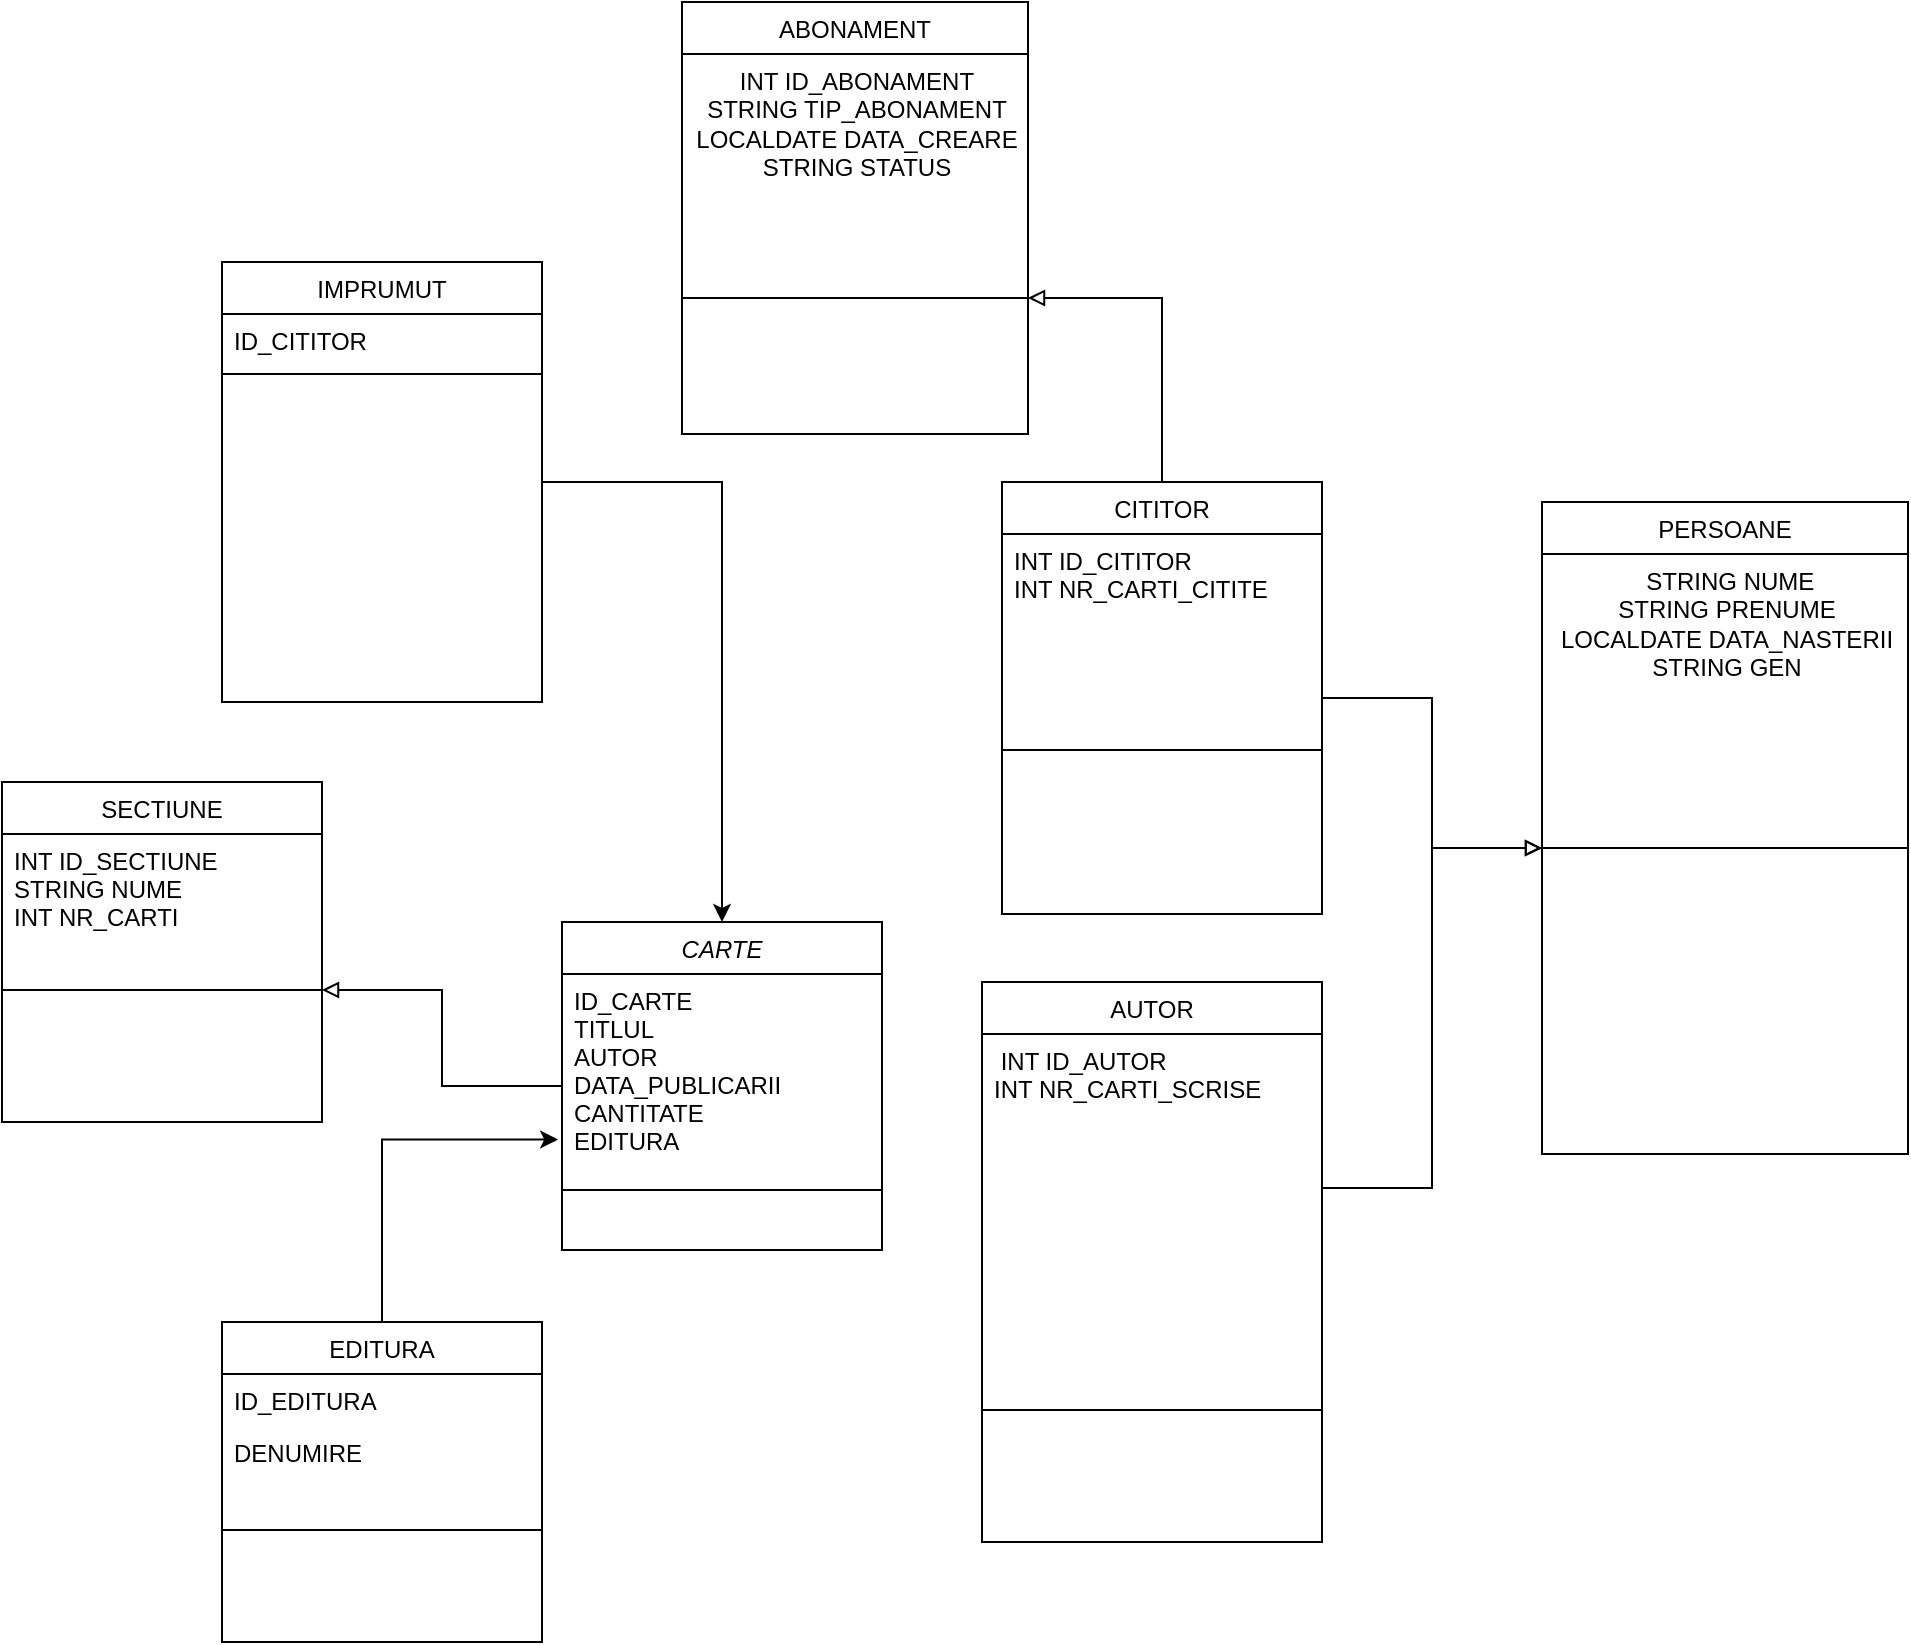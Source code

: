 <mxfile version="20.8.23" type="github">
  <diagram id="C5RBs43oDa-KdzZeNtuy" name="Page-1">
    <mxGraphModel dx="1050" dy="1718" grid="1" gridSize="10" guides="1" tooltips="1" connect="1" arrows="1" fold="1" page="1" pageScale="1" pageWidth="827" pageHeight="1169" math="0" shadow="0">
      <root>
        <mxCell id="WIyWlLk6GJQsqaUBKTNV-0" />
        <mxCell id="WIyWlLk6GJQsqaUBKTNV-1" parent="WIyWlLk6GJQsqaUBKTNV-0" />
        <mxCell id="UR78zzO-tHVVCLTl1cHL-18" value="" style="edgeStyle=orthogonalEdgeStyle;rounded=0;orthogonalLoop=1;jettySize=auto;html=1;endArrow=block;endFill=0;" parent="WIyWlLk6GJQsqaUBKTNV-1" source="zkfFHV4jXpPFQw0GAbJ--0" target="UR78zzO-tHVVCLTl1cHL-17" edge="1">
          <mxGeometry relative="1" as="geometry" />
        </mxCell>
        <mxCell id="zkfFHV4jXpPFQw0GAbJ--0" value="CARTE" style="swimlane;fontStyle=2;align=center;verticalAlign=top;childLayout=stackLayout;horizontal=1;startSize=26;horizontalStack=0;resizeParent=1;resizeLast=0;collapsible=1;marginBottom=0;rounded=0;shadow=0;strokeWidth=1;" parent="WIyWlLk6GJQsqaUBKTNV-1" vertex="1">
          <mxGeometry x="310" y="240" width="160" height="164" as="geometry">
            <mxRectangle x="230" y="140" width="160" height="26" as="alternateBounds" />
          </mxGeometry>
        </mxCell>
        <mxCell id="zkfFHV4jXpPFQw0GAbJ--3" value="ID_CARTE&#xa;TITLUL&#xa;AUTOR&#xa;DATA_PUBLICARII&#xa;CANTITATE&#xa;EDITURA" style="text;align=left;verticalAlign=top;spacingLeft=4;spacingRight=4;overflow=hidden;rotatable=0;points=[[0,0.5],[1,0.5]];portConstraint=eastwest;rounded=0;shadow=0;html=0;" parent="zkfFHV4jXpPFQw0GAbJ--0" vertex="1">
          <mxGeometry y="26" width="160" height="104" as="geometry" />
        </mxCell>
        <mxCell id="zkfFHV4jXpPFQw0GAbJ--4" value="" style="line;html=1;strokeWidth=1;align=left;verticalAlign=middle;spacingTop=-1;spacingLeft=3;spacingRight=3;rotatable=0;labelPosition=right;points=[];portConstraint=eastwest;" parent="zkfFHV4jXpPFQw0GAbJ--0" vertex="1">
          <mxGeometry y="130" width="160" height="8" as="geometry" />
        </mxCell>
        <mxCell id="DqYYVG41r1pnxNab0JIt-0" value="" style="edgeStyle=orthogonalEdgeStyle;rounded=0;orthogonalLoop=1;jettySize=auto;html=1;entryX=-0.012;entryY=0.796;entryDx=0;entryDy=0;entryPerimeter=0;" edge="1" parent="WIyWlLk6GJQsqaUBKTNV-1" source="zkfFHV4jXpPFQw0GAbJ--6" target="zkfFHV4jXpPFQw0GAbJ--3">
          <mxGeometry relative="1" as="geometry" />
        </mxCell>
        <mxCell id="zkfFHV4jXpPFQw0GAbJ--6" value="EDITURA" style="swimlane;fontStyle=0;align=center;verticalAlign=top;childLayout=stackLayout;horizontal=1;startSize=26;horizontalStack=0;resizeParent=1;resizeLast=0;collapsible=1;marginBottom=0;rounded=0;shadow=0;strokeWidth=1;" parent="WIyWlLk6GJQsqaUBKTNV-1" vertex="1">
          <mxGeometry x="140" y="440" width="160" height="160" as="geometry">
            <mxRectangle x="130" y="380" width="160" height="26" as="alternateBounds" />
          </mxGeometry>
        </mxCell>
        <mxCell id="zkfFHV4jXpPFQw0GAbJ--7" value="ID_EDITURA" style="text;align=left;verticalAlign=top;spacingLeft=4;spacingRight=4;overflow=hidden;rotatable=0;points=[[0,0.5],[1,0.5]];portConstraint=eastwest;" parent="zkfFHV4jXpPFQw0GAbJ--6" vertex="1">
          <mxGeometry y="26" width="160" height="26" as="geometry" />
        </mxCell>
        <mxCell id="zkfFHV4jXpPFQw0GAbJ--8" value="DENUMIRE&#xa;" style="text;align=left;verticalAlign=top;spacingLeft=4;spacingRight=4;overflow=hidden;rotatable=0;points=[[0,0.5],[1,0.5]];portConstraint=eastwest;rounded=0;shadow=0;html=0;" parent="zkfFHV4jXpPFQw0GAbJ--6" vertex="1">
          <mxGeometry y="52" width="160" height="48" as="geometry" />
        </mxCell>
        <mxCell id="zkfFHV4jXpPFQw0GAbJ--9" value="" style="line;html=1;strokeWidth=1;align=left;verticalAlign=middle;spacingTop=-1;spacingLeft=3;spacingRight=3;rotatable=0;labelPosition=right;points=[];portConstraint=eastwest;" parent="zkfFHV4jXpPFQw0GAbJ--6" vertex="1">
          <mxGeometry y="100" width="160" height="8" as="geometry" />
        </mxCell>
        <mxCell id="zkfFHV4jXpPFQw0GAbJ--13" value="AUTOR" style="swimlane;fontStyle=0;align=center;verticalAlign=top;childLayout=stackLayout;horizontal=1;startSize=26;horizontalStack=0;resizeParent=1;resizeLast=0;collapsible=1;marginBottom=0;rounded=0;shadow=0;strokeWidth=1;" parent="WIyWlLk6GJQsqaUBKTNV-1" vertex="1">
          <mxGeometry x="520" y="270" width="170" height="280" as="geometry">
            <mxRectangle x="340" y="380" width="170" height="26" as="alternateBounds" />
          </mxGeometry>
        </mxCell>
        <mxCell id="zkfFHV4jXpPFQw0GAbJ--14" value=" INT ID_AUTOR&#xa;INT NR_CARTI_SCRISE" style="text;align=left;verticalAlign=top;spacingLeft=4;spacingRight=4;overflow=hidden;rotatable=0;points=[[0,0.5],[1,0.5]];portConstraint=eastwest;" parent="zkfFHV4jXpPFQw0GAbJ--13" vertex="1">
          <mxGeometry y="26" width="170" height="154" as="geometry" />
        </mxCell>
        <mxCell id="zkfFHV4jXpPFQw0GAbJ--15" value="" style="line;html=1;strokeWidth=1;align=left;verticalAlign=middle;spacingTop=-1;spacingLeft=3;spacingRight=3;rotatable=0;labelPosition=right;points=[];portConstraint=eastwest;" parent="zkfFHV4jXpPFQw0GAbJ--13" vertex="1">
          <mxGeometry y="180" width="170" height="68" as="geometry" />
        </mxCell>
        <mxCell id="UR78zzO-tHVVCLTl1cHL-5" value="" style="edgeStyle=orthogonalEdgeStyle;rounded=0;orthogonalLoop=1;jettySize=auto;html=1;endArrow=block;endFill=0;" parent="WIyWlLk6GJQsqaUBKTNV-1" source="zkfFHV4jXpPFQw0GAbJ--17" target="UR78zzO-tHVVCLTl1cHL-4" edge="1">
          <mxGeometry relative="1" as="geometry" />
        </mxCell>
        <mxCell id="UR78zzO-tHVVCLTl1cHL-14" value="" style="edgeStyle=orthogonalEdgeStyle;rounded=0;orthogonalLoop=1;jettySize=auto;html=1;endArrow=block;endFill=0;" parent="WIyWlLk6GJQsqaUBKTNV-1" source="zkfFHV4jXpPFQw0GAbJ--17" target="UR78zzO-tHVVCLTl1cHL-12" edge="1">
          <mxGeometry relative="1" as="geometry" />
        </mxCell>
        <mxCell id="zkfFHV4jXpPFQw0GAbJ--17" value="CITITOR" style="swimlane;fontStyle=0;align=center;verticalAlign=top;childLayout=stackLayout;horizontal=1;startSize=26;horizontalStack=0;resizeParent=1;resizeLast=0;collapsible=1;marginBottom=0;rounded=0;shadow=0;strokeWidth=1;" parent="WIyWlLk6GJQsqaUBKTNV-1" vertex="1">
          <mxGeometry x="530" y="20" width="160" height="216" as="geometry">
            <mxRectangle x="340" y="10" width="160" height="26" as="alternateBounds" />
          </mxGeometry>
        </mxCell>
        <mxCell id="zkfFHV4jXpPFQw0GAbJ--18" value="INT ID_CITITOR&#xa;INT NR_CARTI_CITITE" style="text;align=left;verticalAlign=top;spacingLeft=4;spacingRight=4;overflow=hidden;rotatable=0;points=[[0,0.5],[1,0.5]];portConstraint=eastwest;" parent="zkfFHV4jXpPFQw0GAbJ--17" vertex="1">
          <mxGeometry y="26" width="160" height="104" as="geometry" />
        </mxCell>
        <mxCell id="zkfFHV4jXpPFQw0GAbJ--23" value="" style="line;html=1;strokeWidth=1;align=left;verticalAlign=middle;spacingTop=-1;spacingLeft=3;spacingRight=3;rotatable=0;labelPosition=right;points=[];portConstraint=eastwest;" parent="zkfFHV4jXpPFQw0GAbJ--17" vertex="1">
          <mxGeometry y="130" width="160" height="8" as="geometry" />
        </mxCell>
        <mxCell id="UR78zzO-tHVVCLTl1cHL-2" value="PERSOANE&#xa;" style="swimlane;fontStyle=0;align=center;verticalAlign=top;childLayout=stackLayout;horizontal=1;startSize=26;horizontalStack=0;resizeParent=1;resizeLast=0;collapsible=1;marginBottom=0;rounded=0;shadow=0;strokeWidth=1;" parent="WIyWlLk6GJQsqaUBKTNV-1" vertex="1">
          <mxGeometry x="800" y="30" width="183" height="326" as="geometry">
            <mxRectangle x="340" y="10" width="160" height="26" as="alternateBounds" />
          </mxGeometry>
        </mxCell>
        <mxCell id="UR78zzO-tHVVCLTl1cHL-9" value="&amp;nbsp;STRING NUME&lt;br&gt;STRING PRENUME&lt;br&gt;LOCALDATE DATA_NASTERII&lt;br&gt;STRING GEN" style="text;html=1;align=center;verticalAlign=middle;resizable=0;points=[];autosize=1;strokeColor=none;fillColor=none;" parent="UR78zzO-tHVVCLTl1cHL-2" vertex="1">
          <mxGeometry y="26" width="183" height="70" as="geometry" />
        </mxCell>
        <mxCell id="UR78zzO-tHVVCLTl1cHL-4" value="" style="line;html=1;strokeWidth=1;align=left;verticalAlign=middle;spacingTop=-1;spacingLeft=3;spacingRight=3;rotatable=0;labelPosition=right;points=[];portConstraint=eastwest;" parent="UR78zzO-tHVVCLTl1cHL-2" vertex="1">
          <mxGeometry y="96" width="183" height="154" as="geometry" />
        </mxCell>
        <mxCell id="UR78zzO-tHVVCLTl1cHL-8" style="edgeStyle=orthogonalEdgeStyle;rounded=0;orthogonalLoop=1;jettySize=auto;html=1;endArrow=block;endFill=0;" parent="WIyWlLk6GJQsqaUBKTNV-1" source="zkfFHV4jXpPFQw0GAbJ--14" target="UR78zzO-tHVVCLTl1cHL-4" edge="1">
          <mxGeometry relative="1" as="geometry" />
        </mxCell>
        <mxCell id="UR78zzO-tHVVCLTl1cHL-10" value="ABONAMENT" style="swimlane;fontStyle=0;align=center;verticalAlign=top;childLayout=stackLayout;horizontal=1;startSize=26;horizontalStack=0;resizeParent=1;resizeLast=0;collapsible=1;marginBottom=0;rounded=0;shadow=0;strokeWidth=1;" parent="WIyWlLk6GJQsqaUBKTNV-1" vertex="1">
          <mxGeometry x="370" y="-220" width="173" height="216" as="geometry">
            <mxRectangle x="340" y="10" width="160" height="26" as="alternateBounds" />
          </mxGeometry>
        </mxCell>
        <mxCell id="UR78zzO-tHVVCLTl1cHL-13" value="INT ID_ABONAMENT&lt;br&gt;STRING TIP_ABONAMENT&lt;br&gt;LOCALDATE DATA_CREARE&lt;br&gt;STRING STATUS&lt;br&gt;" style="text;html=1;align=center;verticalAlign=middle;resizable=0;points=[];autosize=1;strokeColor=none;fillColor=none;" parent="UR78zzO-tHVVCLTl1cHL-10" vertex="1">
          <mxGeometry y="26" width="173" height="70" as="geometry" />
        </mxCell>
        <mxCell id="UR78zzO-tHVVCLTl1cHL-12" value="" style="line;html=1;strokeWidth=1;align=left;verticalAlign=middle;spacingTop=-1;spacingLeft=3;spacingRight=3;rotatable=0;labelPosition=right;points=[];portConstraint=eastwest;" parent="UR78zzO-tHVVCLTl1cHL-10" vertex="1">
          <mxGeometry y="96" width="173" height="104" as="geometry" />
        </mxCell>
        <mxCell id="UR78zzO-tHVVCLTl1cHL-15" value="SECTIUNE" style="swimlane;fontStyle=0;align=center;verticalAlign=top;childLayout=stackLayout;horizontal=1;startSize=26;horizontalStack=0;resizeParent=1;resizeLast=0;collapsible=1;marginBottom=0;rounded=0;shadow=0;strokeWidth=1;" parent="WIyWlLk6GJQsqaUBKTNV-1" vertex="1">
          <mxGeometry x="30" y="170" width="160" height="170" as="geometry">
            <mxRectangle x="340" y="10" width="160" height="26" as="alternateBounds" />
          </mxGeometry>
        </mxCell>
        <mxCell id="UR78zzO-tHVVCLTl1cHL-16" value="INT ID_SECTIUNE&#xa;STRING NUME&#xa;INT NR_CARTI&#xa;" style="text;align=left;verticalAlign=top;spacingLeft=4;spacingRight=4;overflow=hidden;rotatable=0;points=[[0,0.5],[1,0.5]];portConstraint=eastwest;" parent="UR78zzO-tHVVCLTl1cHL-15" vertex="1">
          <mxGeometry y="26" width="160" height="74" as="geometry" />
        </mxCell>
        <mxCell id="UR78zzO-tHVVCLTl1cHL-17" value="" style="line;html=1;strokeWidth=1;align=left;verticalAlign=middle;spacingTop=-1;spacingLeft=3;spacingRight=3;rotatable=0;labelPosition=right;points=[];portConstraint=eastwest;" parent="UR78zzO-tHVVCLTl1cHL-15" vertex="1">
          <mxGeometry y="100" width="160" height="8" as="geometry" />
        </mxCell>
        <mxCell id="DqYYVG41r1pnxNab0JIt-2" style="edgeStyle=orthogonalEdgeStyle;rounded=0;orthogonalLoop=1;jettySize=auto;html=1;" edge="1" parent="WIyWlLk6GJQsqaUBKTNV-1" source="UR78zzO-tHVVCLTl1cHL-19" target="zkfFHV4jXpPFQw0GAbJ--0">
          <mxGeometry relative="1" as="geometry">
            <mxPoint x="240" y="180" as="targetPoint" />
          </mxGeometry>
        </mxCell>
        <mxCell id="UR78zzO-tHVVCLTl1cHL-19" value="IMPRUMUT" style="swimlane;fontStyle=0;align=center;verticalAlign=top;childLayout=stackLayout;horizontal=1;startSize=26;horizontalStack=0;resizeParent=1;resizeLast=0;collapsible=1;marginBottom=0;rounded=0;shadow=0;strokeWidth=1;" parent="WIyWlLk6GJQsqaUBKTNV-1" vertex="1">
          <mxGeometry x="140" y="-90" width="160" height="220" as="geometry">
            <mxRectangle x="340" y="10" width="160" height="26" as="alternateBounds" />
          </mxGeometry>
        </mxCell>
        <mxCell id="UR78zzO-tHVVCLTl1cHL-20" value="ID_CITITOR" style="text;align=left;verticalAlign=top;spacingLeft=4;spacingRight=4;overflow=hidden;rotatable=0;points=[[0,0.5],[1,0.5]];portConstraint=eastwest;" parent="UR78zzO-tHVVCLTl1cHL-19" vertex="1">
          <mxGeometry y="26" width="160" height="26" as="geometry" />
        </mxCell>
        <mxCell id="UR78zzO-tHVVCLTl1cHL-21" value="" style="line;html=1;strokeWidth=1;align=left;verticalAlign=middle;spacingTop=-1;spacingLeft=3;spacingRight=3;rotatable=0;labelPosition=right;points=[];portConstraint=eastwest;" parent="UR78zzO-tHVVCLTl1cHL-19" vertex="1">
          <mxGeometry y="52" width="160" height="8" as="geometry" />
        </mxCell>
      </root>
    </mxGraphModel>
  </diagram>
</mxfile>
